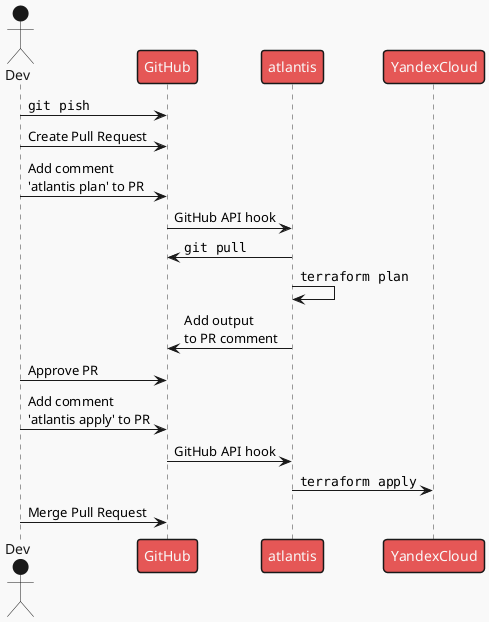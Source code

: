 @startuml Atlantis sequence diagram
!theme mars
actor Dev
Dev -> GitHub: ""git pish""
Dev -> GitHub: Create Pull Request
Dev -> GitHub: Add comment\n'atlantis plan' to PR
GitHub -> atlantis: GitHub API hook
atlantis -> GitHub: ""git pull""
atlantis -> atlantis: ""terraform plan""
atlantis -> GitHub: Add output\nto PR comment
Dev -> GitHub: Approve PR
Dev -> GitHub: Add comment\n'atlantis apply' to PR
GitHub -> atlantis: GitHub API hook
atlantis -> YandexCloud: ""terraform apply""
Dev -> GitHub: Merge Pull Request
@enduml
